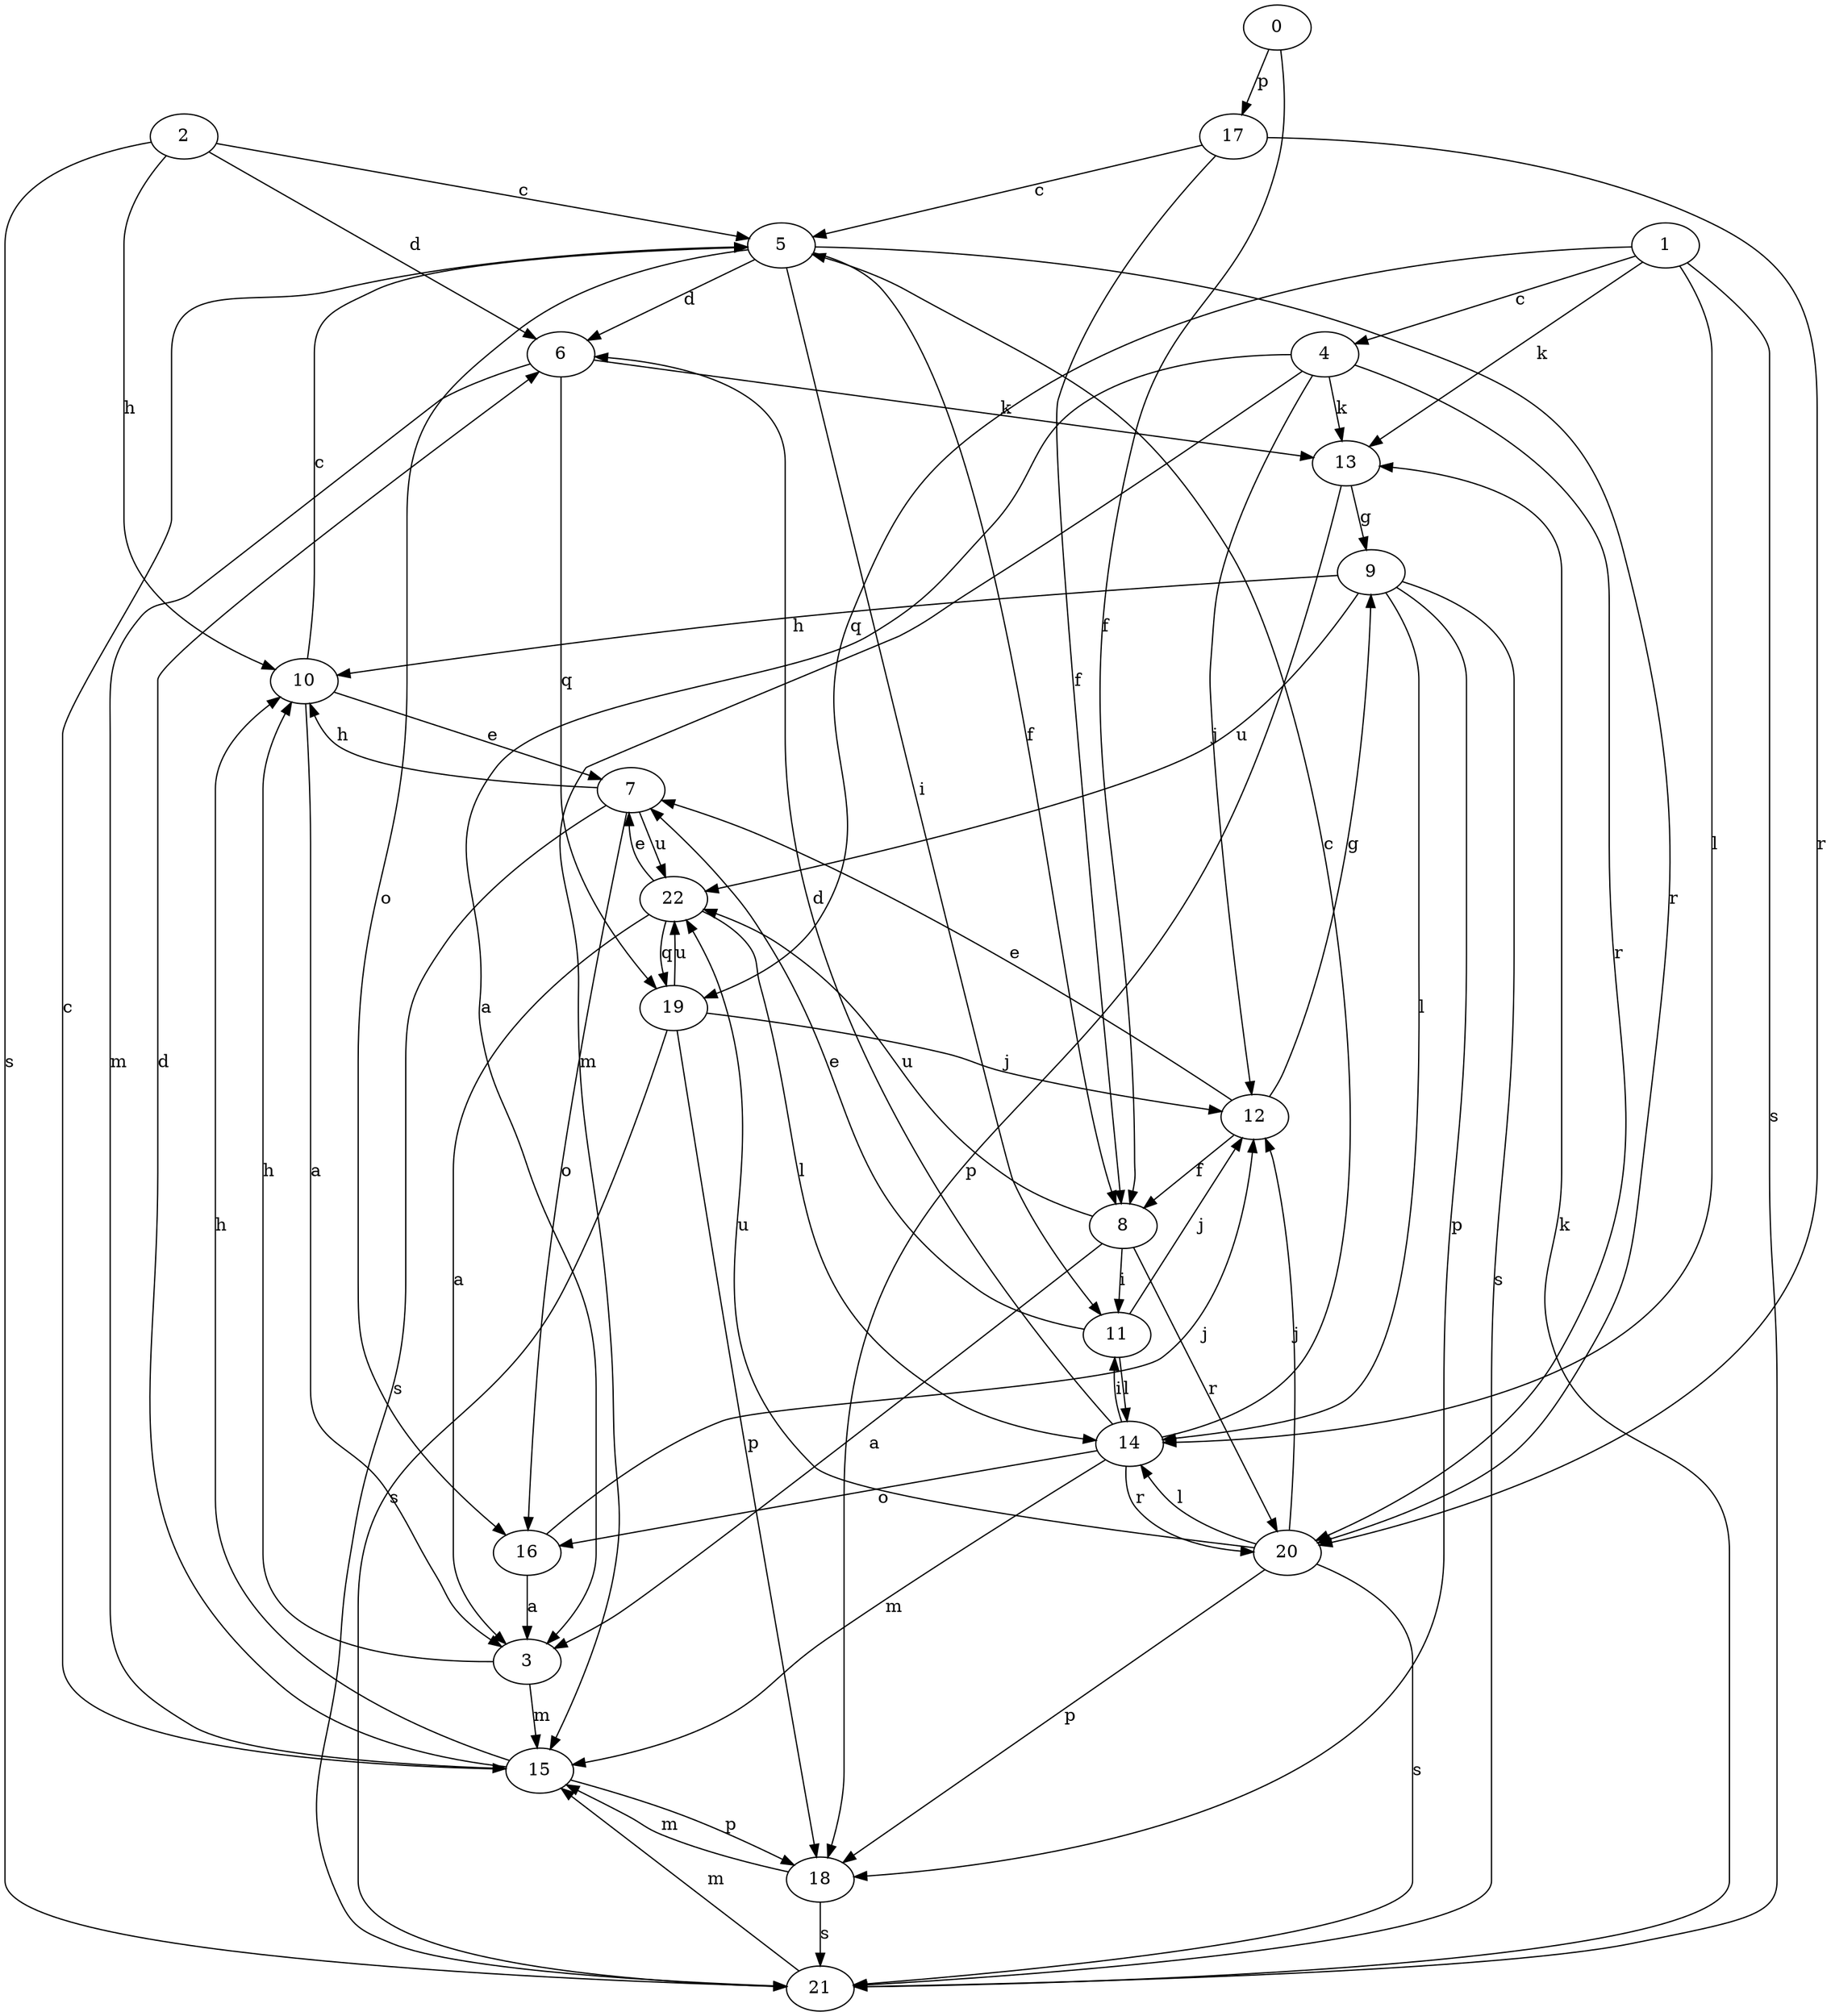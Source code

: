 strict digraph  {
2;
3;
4;
5;
6;
0;
7;
8;
9;
10;
11;
12;
13;
14;
1;
15;
16;
17;
18;
19;
20;
21;
22;
2 -> 5  [label=c];
2 -> 6  [label=d];
2 -> 10  [label=h];
2 -> 21  [label=s];
3 -> 10  [label=h];
3 -> 15  [label=m];
4 -> 3  [label=a];
4 -> 12  [label=j];
4 -> 13  [label=k];
4 -> 15  [label=m];
4 -> 20  [label=r];
5 -> 6  [label=d];
5 -> 8  [label=f];
5 -> 11  [label=i];
5 -> 16  [label=o];
5 -> 20  [label=r];
6 -> 13  [label=k];
6 -> 15  [label=m];
6 -> 19  [label=q];
0 -> 8  [label=f];
0 -> 17  [label=p];
7 -> 10  [label=h];
7 -> 16  [label=o];
7 -> 21  [label=s];
7 -> 22  [label=u];
8 -> 3  [label=a];
8 -> 11  [label=i];
8 -> 20  [label=r];
8 -> 22  [label=u];
9 -> 10  [label=h];
9 -> 14  [label=l];
9 -> 18  [label=p];
9 -> 21  [label=s];
9 -> 22  [label=u];
10 -> 3  [label=a];
10 -> 5  [label=c];
10 -> 7  [label=e];
11 -> 7  [label=e];
11 -> 12  [label=j];
11 -> 14  [label=l];
12 -> 7  [label=e];
12 -> 8  [label=f];
12 -> 9  [label=g];
13 -> 9  [label=g];
13 -> 18  [label=p];
14 -> 5  [label=c];
14 -> 6  [label=d];
14 -> 11  [label=i];
14 -> 15  [label=m];
14 -> 16  [label=o];
14 -> 20  [label=r];
1 -> 4  [label=c];
1 -> 13  [label=k];
1 -> 14  [label=l];
1 -> 19  [label=q];
1 -> 21  [label=s];
15 -> 5  [label=c];
15 -> 6  [label=d];
15 -> 10  [label=h];
15 -> 18  [label=p];
16 -> 3  [label=a];
16 -> 12  [label=j];
17 -> 5  [label=c];
17 -> 8  [label=f];
17 -> 20  [label=r];
18 -> 15  [label=m];
18 -> 21  [label=s];
19 -> 12  [label=j];
19 -> 18  [label=p];
19 -> 21  [label=s];
19 -> 22  [label=u];
20 -> 12  [label=j];
20 -> 14  [label=l];
20 -> 18  [label=p];
20 -> 21  [label=s];
20 -> 22  [label=u];
21 -> 13  [label=k];
21 -> 15  [label=m];
22 -> 3  [label=a];
22 -> 7  [label=e];
22 -> 14  [label=l];
22 -> 19  [label=q];
}
